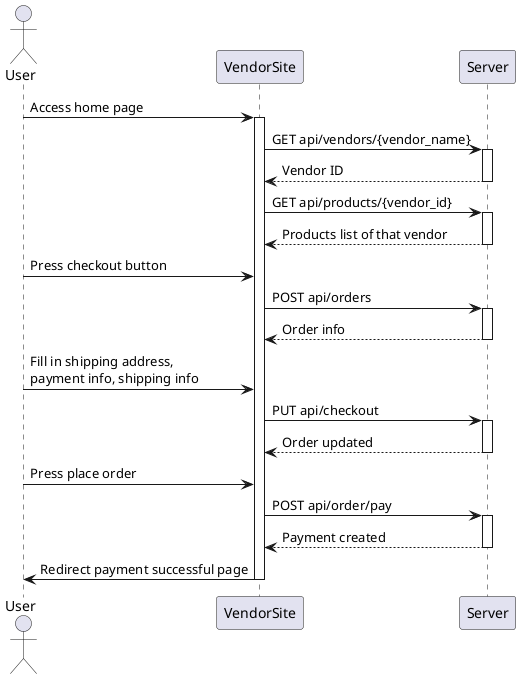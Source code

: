 @startuml
actor User
participant VendorSite 
participant Server
User -> VendorSite: Access home page
activate VendorSite
VendorSite -> Server: GET api/vendors/{vendor_name}
activate Server
VendorSite <-- Server: Vendor ID
deactivate Server
VendorSite -> Server: GET api/products/{vendor_id}
activate Server
VendorSite <-- Server: Products list of that vendor
deactivate Server
User -> VendorSite: Press checkout button
VendorSite -> Server: POST api/orders
activate Server
VendorSite <-- Server: Order info
deactivate Server 
User -> VendorSite: Fill in shipping address, \npayment info, shipping info
VendorSite -> Server: PUT api/checkout
activate Server
VendorSite <-- Server: Order updated
deactivate Server
User -> VendorSite: Press place order
VendorSite -> Server: POST api/order/pay
activate Server
VendorSite <-- Server: Payment created
deactivate Server
VendorSite -> User: Redirect payment successful page
deactivate Server
deactivate VendorSite
@enduml